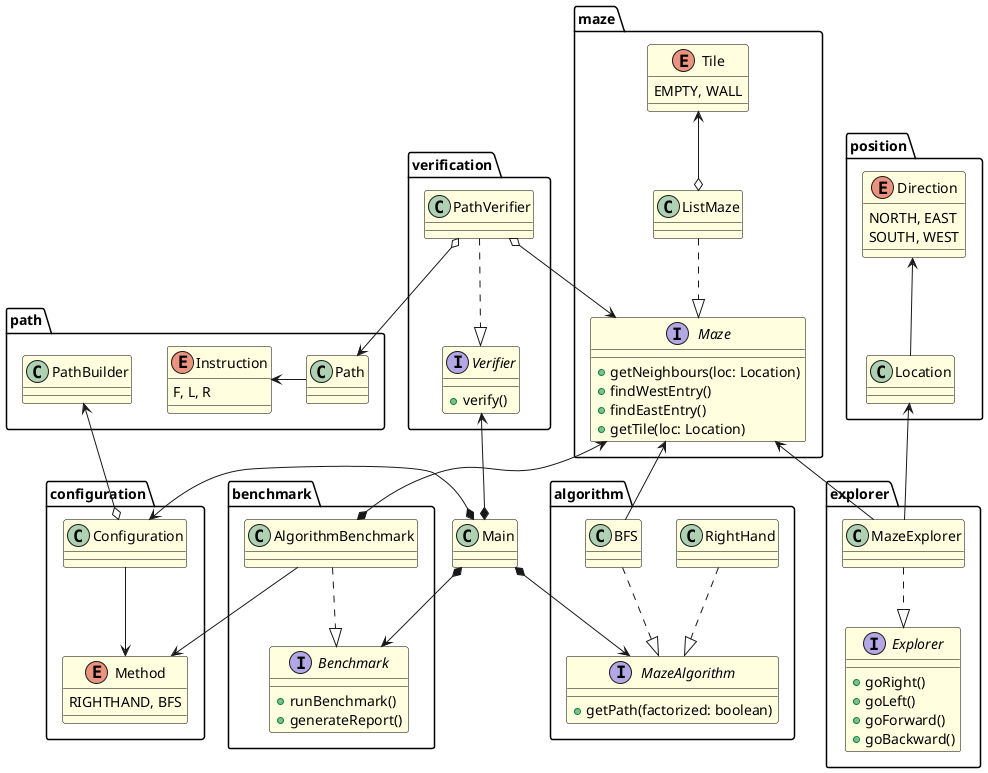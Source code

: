 @startuml MainConcepts
!define MyTheme
skinparam class {
    BackgroundColor #LightYellow
    BorderColor #000000
    FontColor #000000
}

skinparam stereotypeCBackgroundColor #LightYellow
skinparam stereotypeCBorderColor #000000
skinparam stereotypeCFontColor #000000

class Main

package algorithm {
    interface MazeAlgorithm {
        + getPath(factorized: boolean)
    }

    class RightHand

    class BFS
}

package configuration {
    class Configuration

    enum Method {
        RIGHTHAND, BFS
    }
}

package benchmark {
    class AlgorithmBenchmark

    interface Benchmark {
        + runBenchmark()
        + generateReport()
    }
}

package explorer {
    interface Explorer {
        + goRight()
        + goLeft()
        + goForward()
        + goBackward()
    }

    class MazeExplorer
}

package maze {
    interface Maze {
        + getNeighbours(loc: Location)
        + findWestEntry()
        + findEastEntry()
        + getTile(loc: Location)

    }

    class ListMaze

    enum Tile {
        EMPTY, WALL
    }
}

package path {
    enum Instruction {
        F, L, R
    }

    class Path

    class PathBuilder
}

package position {
    enum Direction {
        NORTH, EAST
        SOUTH, WEST
    }

    class Location
}

package verification {
    interface Verifier {
        + verify()
    }

    Class PathVerifier
}

' Main *--up> Maze
Main *--left> MazeAlgorithm
Main *--up> Verifier
Main *--> Benchmark

Maze <|..up ListMaze
ListMaze o--up> Tile

BFS ..down|> MazeAlgorithm
RightHand ..down|> MazeAlgorithm

' Main --> Path
Main *--> Configuration

Configuration o--up> PathBuilder

MazeExplorer --up> Location
Location --up> Direction

' RightHand --up> Explorer
BFS --up> Maze

MazeExplorer ..down|> Explorer

Path --left> Instruction

PathVerifier ..|> Verifier
PathVerifier o--> Maze
PathVerifier o--> Path

AlgorithmBenchmark ..|> Benchmark

MazeExplorer --up> Maze

Configuration --down> Method

AlgorithmBenchmark --up> Method
AlgorithmBenchmark *--right> Maze

@enduml